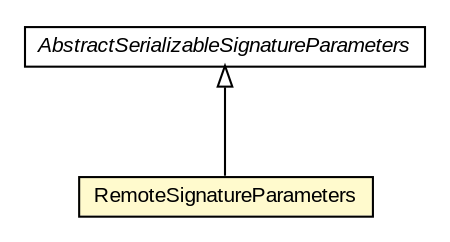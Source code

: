 #!/usr/local/bin/dot
#
# Class diagram 
# Generated by UMLGraph version R5_6-24-gf6e263 (http://www.umlgraph.org/)
#

digraph G {
	edge [fontname="arial",fontsize=10,labelfontname="arial",labelfontsize=10];
	node [fontname="arial",fontsize=10,shape=plaintext];
	nodesep=0.25;
	ranksep=0.5;
	// eu.europa.esig.dss.RemoteSignatureParameters
	c557621 [label=<<table title="eu.europa.esig.dss.RemoteSignatureParameters" border="0" cellborder="1" cellspacing="0" cellpadding="2" port="p" bgcolor="lemonChiffon" href="./RemoteSignatureParameters.html">
		<tr><td><table border="0" cellspacing="0" cellpadding="1">
<tr><td align="center" balign="center"> RemoteSignatureParameters </td></tr>
		</table></td></tr>
		</table>>, URL="./RemoteSignatureParameters.html", fontname="arial", fontcolor="black", fontsize=10.0];
	// eu.europa.esig.dss.AbstractSerializableSignatureParameters
	c557644 [label=<<table title="eu.europa.esig.dss.AbstractSerializableSignatureParameters" border="0" cellborder="1" cellspacing="0" cellpadding="2" port="p" href="./AbstractSerializableSignatureParameters.html">
		<tr><td><table border="0" cellspacing="0" cellpadding="1">
<tr><td align="center" balign="center"><font face="arial italic"> AbstractSerializableSignatureParameters </font></td></tr>
		</table></td></tr>
		</table>>, URL="./AbstractSerializableSignatureParameters.html", fontname="arial", fontcolor="black", fontsize=10.0];
	//eu.europa.esig.dss.RemoteSignatureParameters extends eu.europa.esig.dss.AbstractSerializableSignatureParameters
	c557644:p -> c557621:p [dir=back,arrowtail=empty];
}

